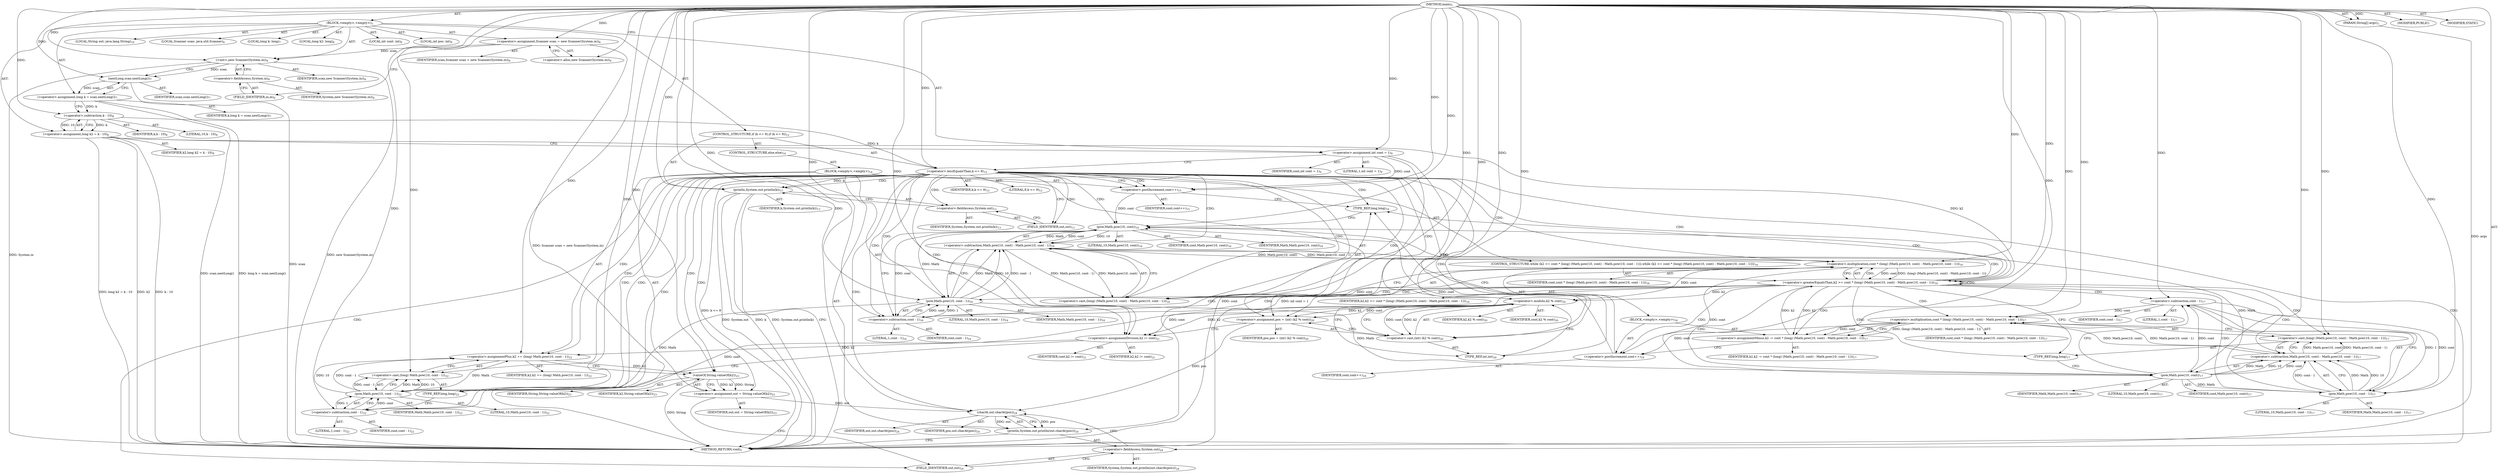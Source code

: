 digraph "main" {  
"19" [label = <(METHOD,main)<SUB>5</SUB>> ]
"20" [label = <(PARAM,String[] args)<SUB>5</SUB>> ]
"21" [label = <(BLOCK,&lt;empty&gt;,&lt;empty&gt;)<SUB>5</SUB>> ]
"4" [label = <(LOCAL,Scanner scan: java.util.Scanner)<SUB>6</SUB>> ]
"22" [label = <(&lt;operator&gt;.assignment,Scanner scan = new Scanner(System.in))<SUB>6</SUB>> ]
"23" [label = <(IDENTIFIER,scan,Scanner scan = new Scanner(System.in))<SUB>6</SUB>> ]
"24" [label = <(&lt;operator&gt;.alloc,new Scanner(System.in))<SUB>6</SUB>> ]
"25" [label = <(&lt;init&gt;,new Scanner(System.in))<SUB>6</SUB>> ]
"3" [label = <(IDENTIFIER,scan,new Scanner(System.in))<SUB>6</SUB>> ]
"26" [label = <(&lt;operator&gt;.fieldAccess,System.in)<SUB>6</SUB>> ]
"27" [label = <(IDENTIFIER,System,new Scanner(System.in))<SUB>6</SUB>> ]
"28" [label = <(FIELD_IDENTIFIER,in,in)<SUB>6</SUB>> ]
"29" [label = <(LOCAL,long k: long)<SUB>7</SUB>> ]
"30" [label = <(&lt;operator&gt;.assignment,long k = scan.nextLong())<SUB>7</SUB>> ]
"31" [label = <(IDENTIFIER,k,long k = scan.nextLong())<SUB>7</SUB>> ]
"32" [label = <(nextLong,scan.nextLong())<SUB>7</SUB>> ]
"33" [label = <(IDENTIFIER,scan,scan.nextLong())<SUB>7</SUB>> ]
"34" [label = <(LOCAL,long k2: long)<SUB>8</SUB>> ]
"35" [label = <(&lt;operator&gt;.assignment,long k2 = k - 10)<SUB>8</SUB>> ]
"36" [label = <(IDENTIFIER,k2,long k2 = k - 10)<SUB>8</SUB>> ]
"37" [label = <(&lt;operator&gt;.subtraction,k - 10)<SUB>8</SUB>> ]
"38" [label = <(IDENTIFIER,k,k - 10)<SUB>8</SUB>> ]
"39" [label = <(LITERAL,10,k - 10)<SUB>8</SUB>> ]
"40" [label = <(LOCAL,int cont: int)<SUB>9</SUB>> ]
"41" [label = <(LOCAL,int pos: int)<SUB>9</SUB>> ]
"42" [label = <(&lt;operator&gt;.assignment,int cont = 1)<SUB>9</SUB>> ]
"43" [label = <(IDENTIFIER,cont,int cont = 1)<SUB>9</SUB>> ]
"44" [label = <(LITERAL,1,int cont = 1)<SUB>9</SUB>> ]
"45" [label = <(LOCAL,String out: java.lang.String)<SUB>10</SUB>> ]
"46" [label = <(CONTROL_STRUCTURE,if (k &lt;= 9),if (k &lt;= 9))<SUB>12</SUB>> ]
"47" [label = <(&lt;operator&gt;.lessEqualsThan,k &lt;= 9)<SUB>12</SUB>> ]
"48" [label = <(IDENTIFIER,k,k &lt;= 9)<SUB>12</SUB>> ]
"49" [label = <(LITERAL,9,k &lt;= 9)<SUB>12</SUB>> ]
"50" [label = <(println,System.out.println(k))<SUB>13</SUB>> ]
"51" [label = <(&lt;operator&gt;.fieldAccess,System.out)<SUB>13</SUB>> ]
"52" [label = <(IDENTIFIER,System,System.out.println(k))<SUB>13</SUB>> ]
"53" [label = <(FIELD_IDENTIFIER,out,out)<SUB>13</SUB>> ]
"54" [label = <(IDENTIFIER,k,System.out.println(k))<SUB>13</SUB>> ]
"55" [label = <(CONTROL_STRUCTURE,else,else)<SUB>14</SUB>> ]
"56" [label = <(BLOCK,&lt;empty&gt;,&lt;empty&gt;)<SUB>14</SUB>> ]
"57" [label = <(&lt;operator&gt;.postIncrement,cont++)<SUB>15</SUB>> ]
"58" [label = <(IDENTIFIER,cont,cont++)<SUB>15</SUB>> ]
"59" [label = <(CONTROL_STRUCTURE,while (k2 &gt;= cont * (long) (Math.pow(10, cont) - Math.pow(10, cont - 1))),while (k2 &gt;= cont * (long) (Math.pow(10, cont) - Math.pow(10, cont - 1))))<SUB>16</SUB>> ]
"60" [label = <(&lt;operator&gt;.greaterEqualsThan,k2 &gt;= cont * (long) (Math.pow(10, cont) - Math.pow(10, cont - 1)))<SUB>16</SUB>> ]
"61" [label = <(IDENTIFIER,k2,k2 &gt;= cont * (long) (Math.pow(10, cont) - Math.pow(10, cont - 1)))<SUB>16</SUB>> ]
"62" [label = <(&lt;operator&gt;.multiplication,cont * (long) (Math.pow(10, cont) - Math.pow(10, cont - 1)))<SUB>16</SUB>> ]
"63" [label = <(IDENTIFIER,cont,cont * (long) (Math.pow(10, cont) - Math.pow(10, cont - 1)))<SUB>16</SUB>> ]
"64" [label = <(&lt;operator&gt;.cast,(long) (Math.pow(10, cont) - Math.pow(10, cont - 1)))<SUB>16</SUB>> ]
"65" [label = <(TYPE_REF,long,long)<SUB>16</SUB>> ]
"66" [label = <(&lt;operator&gt;.subtraction,Math.pow(10, cont) - Math.pow(10, cont - 1))<SUB>16</SUB>> ]
"67" [label = <(pow,Math.pow(10, cont))<SUB>16</SUB>> ]
"68" [label = <(IDENTIFIER,Math,Math.pow(10, cont))<SUB>16</SUB>> ]
"69" [label = <(LITERAL,10,Math.pow(10, cont))<SUB>16</SUB>> ]
"70" [label = <(IDENTIFIER,cont,Math.pow(10, cont))<SUB>16</SUB>> ]
"71" [label = <(pow,Math.pow(10, cont - 1))<SUB>16</SUB>> ]
"72" [label = <(IDENTIFIER,Math,Math.pow(10, cont - 1))<SUB>16</SUB>> ]
"73" [label = <(LITERAL,10,Math.pow(10, cont - 1))<SUB>16</SUB>> ]
"74" [label = <(&lt;operator&gt;.subtraction,cont - 1)<SUB>16</SUB>> ]
"75" [label = <(IDENTIFIER,cont,cont - 1)<SUB>16</SUB>> ]
"76" [label = <(LITERAL,1,cont - 1)<SUB>16</SUB>> ]
"77" [label = <(BLOCK,&lt;empty&gt;,&lt;empty&gt;)<SUB>16</SUB>> ]
"78" [label = <(&lt;operator&gt;.assignmentMinus,k2 -= cont * (long) (Math.pow(10, cont) - Math.pow(10, cont - 1)))<SUB>17</SUB>> ]
"79" [label = <(IDENTIFIER,k2,k2 -= cont * (long) (Math.pow(10, cont) - Math.pow(10, cont - 1)))<SUB>17</SUB>> ]
"80" [label = <(&lt;operator&gt;.multiplication,cont * (long) (Math.pow(10, cont) - Math.pow(10, cont - 1)))<SUB>17</SUB>> ]
"81" [label = <(IDENTIFIER,cont,cont * (long) (Math.pow(10, cont) - Math.pow(10, cont - 1)))<SUB>17</SUB>> ]
"82" [label = <(&lt;operator&gt;.cast,(long) (Math.pow(10, cont) - Math.pow(10, cont - 1)))<SUB>17</SUB>> ]
"83" [label = <(TYPE_REF,long,long)<SUB>17</SUB>> ]
"84" [label = <(&lt;operator&gt;.subtraction,Math.pow(10, cont) - Math.pow(10, cont - 1))<SUB>17</SUB>> ]
"85" [label = <(pow,Math.pow(10, cont))<SUB>17</SUB>> ]
"86" [label = <(IDENTIFIER,Math,Math.pow(10, cont))<SUB>17</SUB>> ]
"87" [label = <(LITERAL,10,Math.pow(10, cont))<SUB>17</SUB>> ]
"88" [label = <(IDENTIFIER,cont,Math.pow(10, cont))<SUB>17</SUB>> ]
"89" [label = <(pow,Math.pow(10, cont - 1))<SUB>17</SUB>> ]
"90" [label = <(IDENTIFIER,Math,Math.pow(10, cont - 1))<SUB>17</SUB>> ]
"91" [label = <(LITERAL,10,Math.pow(10, cont - 1))<SUB>17</SUB>> ]
"92" [label = <(&lt;operator&gt;.subtraction,cont - 1)<SUB>17</SUB>> ]
"93" [label = <(IDENTIFIER,cont,cont - 1)<SUB>17</SUB>> ]
"94" [label = <(LITERAL,1,cont - 1)<SUB>17</SUB>> ]
"95" [label = <(&lt;operator&gt;.postIncrement,cont++)<SUB>18</SUB>> ]
"96" [label = <(IDENTIFIER,cont,cont++)<SUB>18</SUB>> ]
"97" [label = <(&lt;operator&gt;.assignment,pos = (int) (k2 % cont))<SUB>20</SUB>> ]
"98" [label = <(IDENTIFIER,pos,pos = (int) (k2 % cont))<SUB>20</SUB>> ]
"99" [label = <(&lt;operator&gt;.cast,(int) (k2 % cont))<SUB>20</SUB>> ]
"100" [label = <(TYPE_REF,int,int)<SUB>20</SUB>> ]
"101" [label = <(&lt;operator&gt;.modulo,k2 % cont)<SUB>20</SUB>> ]
"102" [label = <(IDENTIFIER,k2,k2 % cont)<SUB>20</SUB>> ]
"103" [label = <(IDENTIFIER,cont,k2 % cont)<SUB>20</SUB>> ]
"104" [label = <(&lt;operator&gt;.assignmentDivision,k2 /= cont)<SUB>21</SUB>> ]
"105" [label = <(IDENTIFIER,k2,k2 /= cont)<SUB>21</SUB>> ]
"106" [label = <(IDENTIFIER,cont,k2 /= cont)<SUB>21</SUB>> ]
"107" [label = <(&lt;operator&gt;.assignmentPlus,k2 += (long) Math.pow(10, cont - 1))<SUB>22</SUB>> ]
"108" [label = <(IDENTIFIER,k2,k2 += (long) Math.pow(10, cont - 1))<SUB>22</SUB>> ]
"109" [label = <(&lt;operator&gt;.cast,(long) Math.pow(10, cont - 1))<SUB>22</SUB>> ]
"110" [label = <(TYPE_REF,long,long)<SUB>22</SUB>> ]
"111" [label = <(pow,Math.pow(10, cont - 1))<SUB>22</SUB>> ]
"112" [label = <(IDENTIFIER,Math,Math.pow(10, cont - 1))<SUB>22</SUB>> ]
"113" [label = <(LITERAL,10,Math.pow(10, cont - 1))<SUB>22</SUB>> ]
"114" [label = <(&lt;operator&gt;.subtraction,cont - 1)<SUB>22</SUB>> ]
"115" [label = <(IDENTIFIER,cont,cont - 1)<SUB>22</SUB>> ]
"116" [label = <(LITERAL,1,cont - 1)<SUB>22</SUB>> ]
"117" [label = <(&lt;operator&gt;.assignment,out = String.valueOf(k2))<SUB>23</SUB>> ]
"118" [label = <(IDENTIFIER,out,out = String.valueOf(k2))<SUB>23</SUB>> ]
"119" [label = <(valueOf,String.valueOf(k2))<SUB>23</SUB>> ]
"120" [label = <(IDENTIFIER,String,String.valueOf(k2))<SUB>23</SUB>> ]
"121" [label = <(IDENTIFIER,k2,String.valueOf(k2))<SUB>23</SUB>> ]
"122" [label = <(println,System.out.println(out.charAt(pos)))<SUB>24</SUB>> ]
"123" [label = <(&lt;operator&gt;.fieldAccess,System.out)<SUB>24</SUB>> ]
"124" [label = <(IDENTIFIER,System,System.out.println(out.charAt(pos)))<SUB>24</SUB>> ]
"125" [label = <(FIELD_IDENTIFIER,out,out)<SUB>24</SUB>> ]
"126" [label = <(charAt,out.charAt(pos))<SUB>24</SUB>> ]
"127" [label = <(IDENTIFIER,out,out.charAt(pos))<SUB>24</SUB>> ]
"128" [label = <(IDENTIFIER,pos,out.charAt(pos))<SUB>24</SUB>> ]
"129" [label = <(MODIFIER,PUBLIC)> ]
"130" [label = <(MODIFIER,STATIC)> ]
"131" [label = <(METHOD_RETURN,void)<SUB>5</SUB>> ]
  "19" -> "20"  [ label = "AST: "] 
  "19" -> "21"  [ label = "AST: "] 
  "19" -> "129"  [ label = "AST: "] 
  "19" -> "130"  [ label = "AST: "] 
  "19" -> "131"  [ label = "AST: "] 
  "21" -> "4"  [ label = "AST: "] 
  "21" -> "22"  [ label = "AST: "] 
  "21" -> "25"  [ label = "AST: "] 
  "21" -> "29"  [ label = "AST: "] 
  "21" -> "30"  [ label = "AST: "] 
  "21" -> "34"  [ label = "AST: "] 
  "21" -> "35"  [ label = "AST: "] 
  "21" -> "40"  [ label = "AST: "] 
  "21" -> "41"  [ label = "AST: "] 
  "21" -> "42"  [ label = "AST: "] 
  "21" -> "45"  [ label = "AST: "] 
  "21" -> "46"  [ label = "AST: "] 
  "22" -> "23"  [ label = "AST: "] 
  "22" -> "24"  [ label = "AST: "] 
  "25" -> "3"  [ label = "AST: "] 
  "25" -> "26"  [ label = "AST: "] 
  "26" -> "27"  [ label = "AST: "] 
  "26" -> "28"  [ label = "AST: "] 
  "30" -> "31"  [ label = "AST: "] 
  "30" -> "32"  [ label = "AST: "] 
  "32" -> "33"  [ label = "AST: "] 
  "35" -> "36"  [ label = "AST: "] 
  "35" -> "37"  [ label = "AST: "] 
  "37" -> "38"  [ label = "AST: "] 
  "37" -> "39"  [ label = "AST: "] 
  "42" -> "43"  [ label = "AST: "] 
  "42" -> "44"  [ label = "AST: "] 
  "46" -> "47"  [ label = "AST: "] 
  "46" -> "50"  [ label = "AST: "] 
  "46" -> "55"  [ label = "AST: "] 
  "47" -> "48"  [ label = "AST: "] 
  "47" -> "49"  [ label = "AST: "] 
  "50" -> "51"  [ label = "AST: "] 
  "50" -> "54"  [ label = "AST: "] 
  "51" -> "52"  [ label = "AST: "] 
  "51" -> "53"  [ label = "AST: "] 
  "55" -> "56"  [ label = "AST: "] 
  "56" -> "57"  [ label = "AST: "] 
  "56" -> "59"  [ label = "AST: "] 
  "56" -> "97"  [ label = "AST: "] 
  "56" -> "104"  [ label = "AST: "] 
  "56" -> "107"  [ label = "AST: "] 
  "56" -> "117"  [ label = "AST: "] 
  "56" -> "122"  [ label = "AST: "] 
  "57" -> "58"  [ label = "AST: "] 
  "59" -> "60"  [ label = "AST: "] 
  "59" -> "77"  [ label = "AST: "] 
  "60" -> "61"  [ label = "AST: "] 
  "60" -> "62"  [ label = "AST: "] 
  "62" -> "63"  [ label = "AST: "] 
  "62" -> "64"  [ label = "AST: "] 
  "64" -> "65"  [ label = "AST: "] 
  "64" -> "66"  [ label = "AST: "] 
  "66" -> "67"  [ label = "AST: "] 
  "66" -> "71"  [ label = "AST: "] 
  "67" -> "68"  [ label = "AST: "] 
  "67" -> "69"  [ label = "AST: "] 
  "67" -> "70"  [ label = "AST: "] 
  "71" -> "72"  [ label = "AST: "] 
  "71" -> "73"  [ label = "AST: "] 
  "71" -> "74"  [ label = "AST: "] 
  "74" -> "75"  [ label = "AST: "] 
  "74" -> "76"  [ label = "AST: "] 
  "77" -> "78"  [ label = "AST: "] 
  "77" -> "95"  [ label = "AST: "] 
  "78" -> "79"  [ label = "AST: "] 
  "78" -> "80"  [ label = "AST: "] 
  "80" -> "81"  [ label = "AST: "] 
  "80" -> "82"  [ label = "AST: "] 
  "82" -> "83"  [ label = "AST: "] 
  "82" -> "84"  [ label = "AST: "] 
  "84" -> "85"  [ label = "AST: "] 
  "84" -> "89"  [ label = "AST: "] 
  "85" -> "86"  [ label = "AST: "] 
  "85" -> "87"  [ label = "AST: "] 
  "85" -> "88"  [ label = "AST: "] 
  "89" -> "90"  [ label = "AST: "] 
  "89" -> "91"  [ label = "AST: "] 
  "89" -> "92"  [ label = "AST: "] 
  "92" -> "93"  [ label = "AST: "] 
  "92" -> "94"  [ label = "AST: "] 
  "95" -> "96"  [ label = "AST: "] 
  "97" -> "98"  [ label = "AST: "] 
  "97" -> "99"  [ label = "AST: "] 
  "99" -> "100"  [ label = "AST: "] 
  "99" -> "101"  [ label = "AST: "] 
  "101" -> "102"  [ label = "AST: "] 
  "101" -> "103"  [ label = "AST: "] 
  "104" -> "105"  [ label = "AST: "] 
  "104" -> "106"  [ label = "AST: "] 
  "107" -> "108"  [ label = "AST: "] 
  "107" -> "109"  [ label = "AST: "] 
  "109" -> "110"  [ label = "AST: "] 
  "109" -> "111"  [ label = "AST: "] 
  "111" -> "112"  [ label = "AST: "] 
  "111" -> "113"  [ label = "AST: "] 
  "111" -> "114"  [ label = "AST: "] 
  "114" -> "115"  [ label = "AST: "] 
  "114" -> "116"  [ label = "AST: "] 
  "117" -> "118"  [ label = "AST: "] 
  "117" -> "119"  [ label = "AST: "] 
  "119" -> "120"  [ label = "AST: "] 
  "119" -> "121"  [ label = "AST: "] 
  "122" -> "123"  [ label = "AST: "] 
  "122" -> "126"  [ label = "AST: "] 
  "123" -> "124"  [ label = "AST: "] 
  "123" -> "125"  [ label = "AST: "] 
  "126" -> "127"  [ label = "AST: "] 
  "126" -> "128"  [ label = "AST: "] 
  "22" -> "28"  [ label = "CFG: "] 
  "25" -> "32"  [ label = "CFG: "] 
  "30" -> "37"  [ label = "CFG: "] 
  "35" -> "42"  [ label = "CFG: "] 
  "42" -> "47"  [ label = "CFG: "] 
  "24" -> "22"  [ label = "CFG: "] 
  "26" -> "25"  [ label = "CFG: "] 
  "32" -> "30"  [ label = "CFG: "] 
  "37" -> "35"  [ label = "CFG: "] 
  "47" -> "53"  [ label = "CFG: "] 
  "47" -> "57"  [ label = "CFG: "] 
  "50" -> "131"  [ label = "CFG: "] 
  "28" -> "26"  [ label = "CFG: "] 
  "51" -> "50"  [ label = "CFG: "] 
  "53" -> "51"  [ label = "CFG: "] 
  "57" -> "65"  [ label = "CFG: "] 
  "97" -> "104"  [ label = "CFG: "] 
  "104" -> "110"  [ label = "CFG: "] 
  "107" -> "119"  [ label = "CFG: "] 
  "117" -> "125"  [ label = "CFG: "] 
  "122" -> "131"  [ label = "CFG: "] 
  "60" -> "83"  [ label = "CFG: "] 
  "60" -> "100"  [ label = "CFG: "] 
  "99" -> "97"  [ label = "CFG: "] 
  "109" -> "107"  [ label = "CFG: "] 
  "119" -> "117"  [ label = "CFG: "] 
  "123" -> "126"  [ label = "CFG: "] 
  "126" -> "122"  [ label = "CFG: "] 
  "62" -> "60"  [ label = "CFG: "] 
  "78" -> "95"  [ label = "CFG: "] 
  "95" -> "65"  [ label = "CFG: "] 
  "100" -> "101"  [ label = "CFG: "] 
  "101" -> "99"  [ label = "CFG: "] 
  "110" -> "114"  [ label = "CFG: "] 
  "111" -> "109"  [ label = "CFG: "] 
  "125" -> "123"  [ label = "CFG: "] 
  "64" -> "62"  [ label = "CFG: "] 
  "80" -> "78"  [ label = "CFG: "] 
  "114" -> "111"  [ label = "CFG: "] 
  "65" -> "67"  [ label = "CFG: "] 
  "66" -> "64"  [ label = "CFG: "] 
  "82" -> "80"  [ label = "CFG: "] 
  "67" -> "74"  [ label = "CFG: "] 
  "71" -> "66"  [ label = "CFG: "] 
  "83" -> "85"  [ label = "CFG: "] 
  "84" -> "82"  [ label = "CFG: "] 
  "74" -> "71"  [ label = "CFG: "] 
  "85" -> "92"  [ label = "CFG: "] 
  "89" -> "84"  [ label = "CFG: "] 
  "92" -> "89"  [ label = "CFG: "] 
  "19" -> "24"  [ label = "CFG: "] 
  "20" -> "131"  [ label = "DDG: args"] 
  "22" -> "131"  [ label = "DDG: Scanner scan = new Scanner(System.in)"] 
  "25" -> "131"  [ label = "DDG: System.in"] 
  "25" -> "131"  [ label = "DDG: new Scanner(System.in)"] 
  "32" -> "131"  [ label = "DDG: scan"] 
  "30" -> "131"  [ label = "DDG: scan.nextLong()"] 
  "30" -> "131"  [ label = "DDG: long k = scan.nextLong()"] 
  "35" -> "131"  [ label = "DDG: k2"] 
  "35" -> "131"  [ label = "DDG: k - 10"] 
  "35" -> "131"  [ label = "DDG: long k2 = k - 10"] 
  "42" -> "131"  [ label = "DDG: cont"] 
  "42" -> "131"  [ label = "DDG: int cont = 1"] 
  "47" -> "131"  [ label = "DDG: k &lt;= 9"] 
  "50" -> "131"  [ label = "DDG: System.out"] 
  "50" -> "131"  [ label = "DDG: k"] 
  "50" -> "131"  [ label = "DDG: System.out.println(k)"] 
  "119" -> "131"  [ label = "DDG: String"] 
  "19" -> "20"  [ label = "DDG: "] 
  "19" -> "22"  [ label = "DDG: "] 
  "32" -> "30"  [ label = "DDG: scan"] 
  "37" -> "35"  [ label = "DDG: k"] 
  "37" -> "35"  [ label = "DDG: 10"] 
  "19" -> "42"  [ label = "DDG: "] 
  "22" -> "25"  [ label = "DDG: scan"] 
  "19" -> "25"  [ label = "DDG: "] 
  "25" -> "32"  [ label = "DDG: scan"] 
  "19" -> "32"  [ label = "DDG: "] 
  "30" -> "37"  [ label = "DDG: k"] 
  "19" -> "37"  [ label = "DDG: "] 
  "37" -> "47"  [ label = "DDG: k"] 
  "19" -> "47"  [ label = "DDG: "] 
  "47" -> "50"  [ label = "DDG: k"] 
  "19" -> "50"  [ label = "DDG: "] 
  "19" -> "97"  [ label = "DDG: "] 
  "101" -> "97"  [ label = "DDG: k2"] 
  "101" -> "97"  [ label = "DDG: cont"] 
  "101" -> "104"  [ label = "DDG: cont"] 
  "19" -> "104"  [ label = "DDG: "] 
  "19" -> "107"  [ label = "DDG: "] 
  "111" -> "107"  [ label = "DDG: Math"] 
  "111" -> "107"  [ label = "DDG: 10"] 
  "111" -> "107"  [ label = "DDG: cont - 1"] 
  "119" -> "117"  [ label = "DDG: String"] 
  "119" -> "117"  [ label = "DDG: k2"] 
  "42" -> "57"  [ label = "DDG: cont"] 
  "19" -> "57"  [ label = "DDG: "] 
  "101" -> "104"  [ label = "DDG: k2"] 
  "104" -> "107"  [ label = "DDG: k2"] 
  "126" -> "122"  [ label = "DDG: out"] 
  "126" -> "122"  [ label = "DDG: pos"] 
  "35" -> "60"  [ label = "DDG: k2"] 
  "78" -> "60"  [ label = "DDG: k2"] 
  "19" -> "60"  [ label = "DDG: "] 
  "62" -> "60"  [ label = "DDG: cont"] 
  "62" -> "60"  [ label = "DDG: (long) (Math.pow(10, cont) - Math.pow(10, cont - 1))"] 
  "80" -> "78"  [ label = "DDG: cont"] 
  "80" -> "78"  [ label = "DDG: (long) (Math.pow(10, cont) - Math.pow(10, cont - 1))"] 
  "19" -> "99"  [ label = "DDG: "] 
  "101" -> "99"  [ label = "DDG: k2"] 
  "101" -> "99"  [ label = "DDG: cont"] 
  "19" -> "109"  [ label = "DDG: "] 
  "111" -> "109"  [ label = "DDG: Math"] 
  "111" -> "109"  [ label = "DDG: 10"] 
  "111" -> "109"  [ label = "DDG: cont - 1"] 
  "19" -> "119"  [ label = "DDG: "] 
  "107" -> "119"  [ label = "DDG: k2"] 
  "117" -> "126"  [ label = "DDG: out"] 
  "19" -> "126"  [ label = "DDG: "] 
  "97" -> "126"  [ label = "DDG: pos"] 
  "74" -> "62"  [ label = "DDG: cont"] 
  "19" -> "62"  [ label = "DDG: "] 
  "66" -> "62"  [ label = "DDG: Math.pow(10, cont)"] 
  "66" -> "62"  [ label = "DDG: Math.pow(10, cont - 1)"] 
  "60" -> "78"  [ label = "DDG: k2"] 
  "19" -> "78"  [ label = "DDG: "] 
  "80" -> "95"  [ label = "DDG: cont"] 
  "19" -> "95"  [ label = "DDG: "] 
  "60" -> "101"  [ label = "DDG: k2"] 
  "19" -> "101"  [ label = "DDG: "] 
  "62" -> "101"  [ label = "DDG: cont"] 
  "71" -> "111"  [ label = "DDG: Math"] 
  "19" -> "111"  [ label = "DDG: "] 
  "114" -> "111"  [ label = "DDG: cont"] 
  "114" -> "111"  [ label = "DDG: 1"] 
  "19" -> "64"  [ label = "DDG: "] 
  "66" -> "64"  [ label = "DDG: Math.pow(10, cont)"] 
  "66" -> "64"  [ label = "DDG: Math.pow(10, cont - 1)"] 
  "92" -> "80"  [ label = "DDG: cont"] 
  "19" -> "80"  [ label = "DDG: "] 
  "84" -> "80"  [ label = "DDG: Math.pow(10, cont)"] 
  "84" -> "80"  [ label = "DDG: Math.pow(10, cont - 1)"] 
  "19" -> "114"  [ label = "DDG: "] 
  "101" -> "114"  [ label = "DDG: cont"] 
  "67" -> "66"  [ label = "DDG: Math"] 
  "67" -> "66"  [ label = "DDG: 10"] 
  "67" -> "66"  [ label = "DDG: cont"] 
  "71" -> "66"  [ label = "DDG: Math"] 
  "71" -> "66"  [ label = "DDG: 10"] 
  "71" -> "66"  [ label = "DDG: cont - 1"] 
  "19" -> "82"  [ label = "DDG: "] 
  "84" -> "82"  [ label = "DDG: Math.pow(10, cont)"] 
  "84" -> "82"  [ label = "DDG: Math.pow(10, cont - 1)"] 
  "89" -> "67"  [ label = "DDG: Math"] 
  "19" -> "67"  [ label = "DDG: "] 
  "57" -> "67"  [ label = "DDG: cont"] 
  "95" -> "67"  [ label = "DDG: cont"] 
  "67" -> "71"  [ label = "DDG: Math"] 
  "19" -> "71"  [ label = "DDG: "] 
  "74" -> "71"  [ label = "DDG: cont"] 
  "74" -> "71"  [ label = "DDG: 1"] 
  "85" -> "84"  [ label = "DDG: Math"] 
  "85" -> "84"  [ label = "DDG: 10"] 
  "85" -> "84"  [ label = "DDG: cont"] 
  "89" -> "84"  [ label = "DDG: Math"] 
  "89" -> "84"  [ label = "DDG: 10"] 
  "89" -> "84"  [ label = "DDG: cont - 1"] 
  "67" -> "74"  [ label = "DDG: cont"] 
  "19" -> "74"  [ label = "DDG: "] 
  "71" -> "85"  [ label = "DDG: Math"] 
  "19" -> "85"  [ label = "DDG: "] 
  "62" -> "85"  [ label = "DDG: cont"] 
  "85" -> "89"  [ label = "DDG: Math"] 
  "19" -> "89"  [ label = "DDG: "] 
  "92" -> "89"  [ label = "DDG: cont"] 
  "92" -> "89"  [ label = "DDG: 1"] 
  "85" -> "92"  [ label = "DDG: cont"] 
  "19" -> "92"  [ label = "DDG: "] 
  "47" -> "107"  [ label = "CDG: "] 
  "47" -> "60"  [ label = "CDG: "] 
  "47" -> "64"  [ label = "CDG: "] 
  "47" -> "51"  [ label = "CDG: "] 
  "47" -> "57"  [ label = "CDG: "] 
  "47" -> "66"  [ label = "CDG: "] 
  "47" -> "122"  [ label = "CDG: "] 
  "47" -> "99"  [ label = "CDG: "] 
  "47" -> "114"  [ label = "CDG: "] 
  "47" -> "67"  [ label = "CDG: "] 
  "47" -> "104"  [ label = "CDG: "] 
  "47" -> "74"  [ label = "CDG: "] 
  "47" -> "119"  [ label = "CDG: "] 
  "47" -> "123"  [ label = "CDG: "] 
  "47" -> "65"  [ label = "CDG: "] 
  "47" -> "50"  [ label = "CDG: "] 
  "47" -> "97"  [ label = "CDG: "] 
  "47" -> "101"  [ label = "CDG: "] 
  "47" -> "126"  [ label = "CDG: "] 
  "47" -> "71"  [ label = "CDG: "] 
  "47" -> "100"  [ label = "CDG: "] 
  "47" -> "53"  [ label = "CDG: "] 
  "47" -> "110"  [ label = "CDG: "] 
  "47" -> "117"  [ label = "CDG: "] 
  "47" -> "125"  [ label = "CDG: "] 
  "47" -> "111"  [ label = "CDG: "] 
  "47" -> "109"  [ label = "CDG: "] 
  "47" -> "62"  [ label = "CDG: "] 
  "60" -> "60"  [ label = "CDG: "] 
  "60" -> "64"  [ label = "CDG: "] 
  "60" -> "89"  [ label = "CDG: "] 
  "60" -> "66"  [ label = "CDG: "] 
  "60" -> "84"  [ label = "CDG: "] 
  "60" -> "85"  [ label = "CDG: "] 
  "60" -> "67"  [ label = "CDG: "] 
  "60" -> "74"  [ label = "CDG: "] 
  "60" -> "95"  [ label = "CDG: "] 
  "60" -> "92"  [ label = "CDG: "] 
  "60" -> "65"  [ label = "CDG: "] 
  "60" -> "82"  [ label = "CDG: "] 
  "60" -> "80"  [ label = "CDG: "] 
  "60" -> "83"  [ label = "CDG: "] 
  "60" -> "71"  [ label = "CDG: "] 
  "60" -> "78"  [ label = "CDG: "] 
  "60" -> "62"  [ label = "CDG: "] 
}
